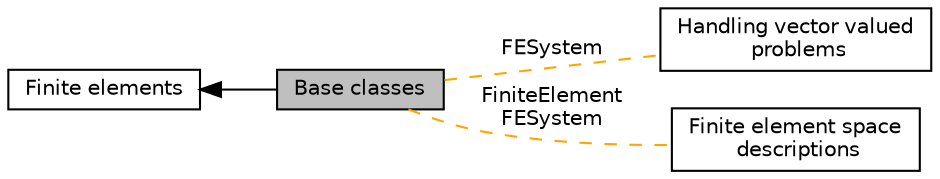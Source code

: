 digraph "Base classes"
{
  edge [fontname="Helvetica",fontsize="10",labelfontname="Helvetica",labelfontsize="10"];
  node [fontname="Helvetica",fontsize="10",shape=box];
  rankdir=LR;
  Node1 [label="Base classes",height=0.2,width=0.4,color="black", fillcolor="grey75", style="filled", fontcolor="black",tooltip="The members of this sub-module describe the implementation mechanics of finite element classes,..."];
  Node2 [label="Finite elements",height=0.2,width=0.4,color="black", fillcolor="white", style="filled",URL="$group__feall.html",tooltip="All classes related to shape functions and to access to shape functions. This concerns the actual val..."];
  Node4 [label="Handling vector valued\l problems",height=0.2,width=0.4,color="black", fillcolor="white", style="filled",URL="$group__vector__valued.html",tooltip="Vector-valued problems are systems of partial differential equations. These are problems where the so..."];
  Node3 [label="Finite element space\l descriptions",height=0.2,width=0.4,color="black", fillcolor="white", style="filled",URL="$group__fe.html",tooltip="The classes here describe finite element spaces, such as the simplest Q1 (bi-/trilinear) spaces,..."];
  Node2->Node1 [shape=plaintext, dir="back", style="solid"];
  Node1->Node3 [shape=plaintext, label="FiniteElement\nFESystem", color="orange", dir="none", style="dashed"];
  Node1->Node4 [shape=plaintext, label="FESystem", color="orange", dir="none", style="dashed"];
}
